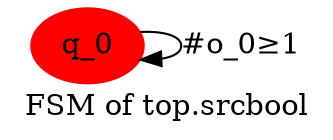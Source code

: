 digraph G {
graph [label="FSM of top.srcbool"]
0[color="red" label="q_0" style="filled"];
0->0 [label="#o_0≥1"];
}
digraph G {
graph [label="FSM of top.src1"]
0[color="red" label="q_0" style="filled"];
0->0 [label="#o_0≥1"];
}
digraph G {
graph [label="FSM of top.src2"]
0[color="red" label="q_0" style="filled"];
0->0 [label="#o_0≥1"];
}
digraph G {
graph [label="FSM of top.select"]
0[color="red" label="q_0" style="filled"];
0->0 [label="#i_0≥1⋀#i_1≥1⋀#o_0≥1&&(top.select.i_0[0]==0)"];
0->0 [label="#i_0≥1⋀#i_2≥1⋀#o_0≥1&&(top.select.i_0[0]==1)"];
}
digraph G {
graph [label="FSM of top.sink"]
0[color="red" label="q_0" style="filled"];
1[label="q_1"];
0->0 [label="#i_0≥1&&(iter>0)"];
0->1 [label="(iter==0)"];
}
